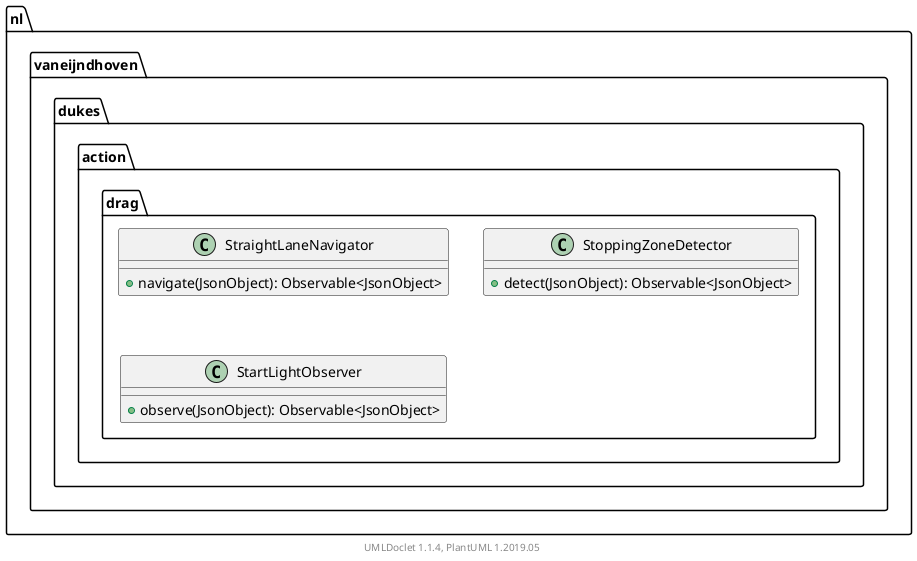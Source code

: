 @startuml

    namespace nl.vaneijndhoven.dukes.action.drag {

        class StraightLaneNavigator [[StraightLaneNavigator.html]] {
            +navigate(JsonObject): Observable<JsonObject>
        }

        class StoppingZoneDetector [[StoppingZoneDetector.html]] {
            +detect(JsonObject): Observable<JsonObject>
        }

        class StartLightObserver [[StartLightObserver.html]] {
            +observe(JsonObject): Observable<JsonObject>
        }

    }


    center footer UMLDoclet 1.1.4, PlantUML 1.2019.05
@enduml
